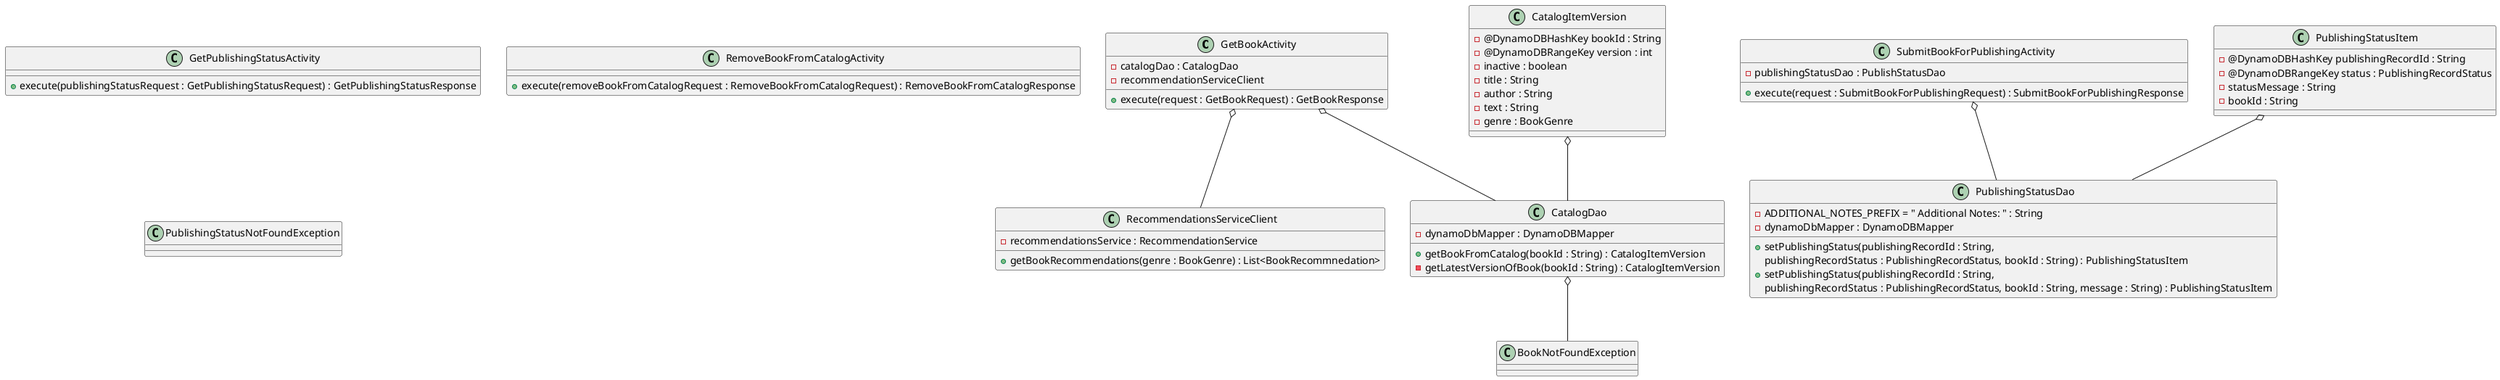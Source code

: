 PARTICIPANTS: use this file for creating the class diagram in mastery task 01
@startuml

class GetBookActivity {
    -catalogDao : CatalogDao
    -recommendationServiceClient
    +execute(request : GetBookRequest) : GetBookResponse
}

class GetPublishingStatusActivity {
    +execute(publishingStatusRequest : GetPublishingStatusRequest) : GetPublishingStatusResponse
}

class RemoveBookFromCatalogActivity {
   +execute(removeBookFromCatalogRequest : RemoveBookFromCatalogRequest) : RemoveBookFromCatalogResponse
}

class SubmitBookForPublishingActivity {
    -publishingStatusDao : PublishStatusDao
    +execute(request : SubmitBookForPublishingRequest) : SubmitBookForPublishingResponse
}

class RecommendationsServiceClient {
    -recommendationsService : RecommendationService
    +getBookRecommendations(genre : BookGenre) : List<BookRecommnedation>
}

class CatalogDao {
    -dynamoDbMapper : DynamoDBMapper
    +getBookFromCatalog(bookId : String) : CatalogItemVersion
    -getLatestVersionOfBook(bookId : String) : CatalogItemVersion
}

class PublishingStatusDao {
    -ADDITIONAL_NOTES_PREFIX = " Additional Notes: " : String
    -dynamoDbMapper : DynamoDBMapper
    +setPublishingStatus(publishingRecordId : String,
    publishingRecordStatus : PublishingRecordStatus, bookId : String) : PublishingStatusItem
    +setPublishingStatus(publishingRecordId : String,
    publishingRecordStatus : PublishingRecordStatus, bookId : String, message : String) : PublishingStatusItem
}

class CatalogItemVersion {
    -@DynamoDBHashKey bookId : String
    -@DynamoDBRangeKey version : int
    -inactive : boolean
    -title : String
    -author : String
    -text : String
    -genre : BookGenre
}

class PublishingStatusItem {
    -@DynamoDBHashKey publishingRecordId : String
    -@DynamoDBRangeKey status : PublishingRecordStatus
    -statusMessage : String
    -bookId : String
}

class BookNotFoundException

class PublishingStatusNotFoundException

GetBookActivity o-- CatalogDao
GetBookActivity o-- RecommendationsServiceClient
SubmitBookForPublishingActivity o-- PublishingStatusDao

CatalogItemVersion o-- CatalogDao
PublishingStatusItem o-- PublishingStatusDao
CatalogDao o-- BookNotFoundException


@enduml

